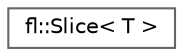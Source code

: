 digraph "Graphical Class Hierarchy"
{
 // LATEX_PDF_SIZE
  bgcolor="transparent";
  edge [fontname=Helvetica,fontsize=10,labelfontname=Helvetica,labelfontsize=10];
  node [fontname=Helvetica,fontsize=10,shape=box,height=0.2,width=0.4];
  rankdir="LR";
  Node0 [id="Node000000",label="fl::Slice\< T \>",height=0.2,width=0.4,color="grey40", fillcolor="white", style="filled",URL="$d8/de4/classfl_1_1_slice.html",tooltip=" "];
}
